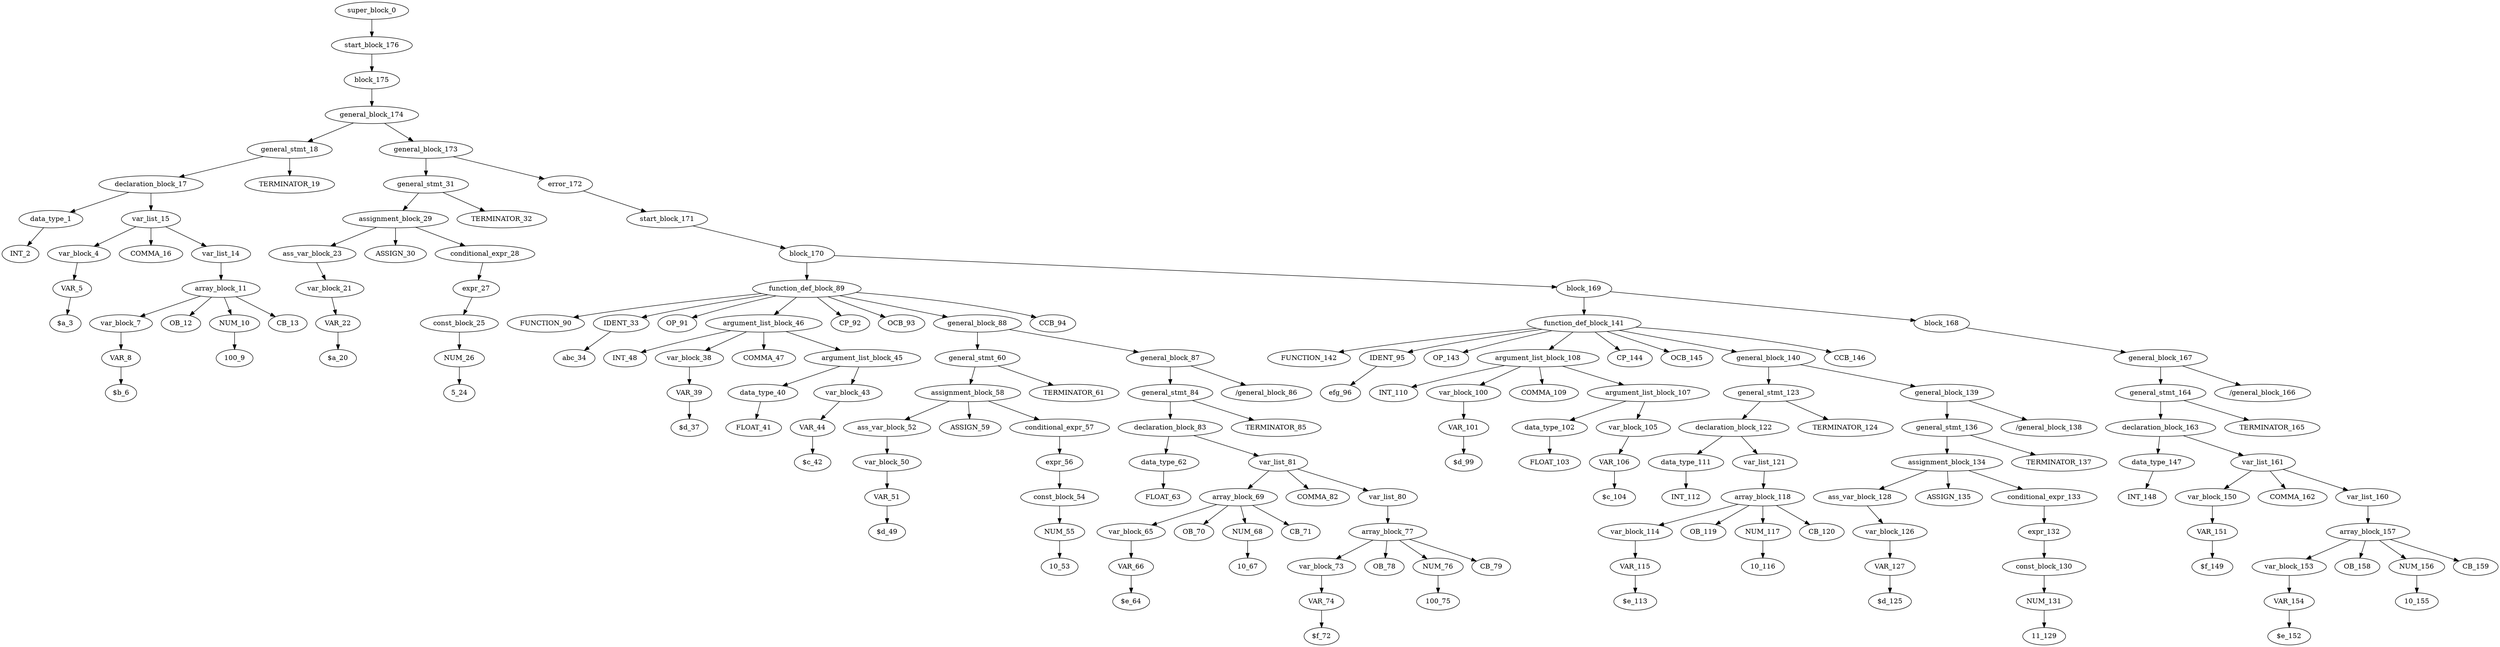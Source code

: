 digraph G {
	super_block_0 -> start_block_176 [key=0];
start_block_176 -> block_175 [key=1];
block_175 -> general_block_174 [key=2];
general_block_174 -> general_stmt_18 [key=3];
general_block_174 -> general_block_173 [key=22];
general_stmt_18 -> declaration_block_17 [key=4];
general_stmt_18 -> TERMINATOR_19 [key=21];
declaration_block_17 -> data_type_1 [key=5];
declaration_block_17 -> var_list_15 [key=7];
data_type_1 -> INT_2 [key=6];
var_list_15 -> var_block_4 [key=8];
var_list_15 -> COMMA_16 [key=11];
var_list_15 -> var_list_14 [key=12];
var_block_4 -> VAR_5 [key=9];
VAR_5 -> "$a_3" [key=10];
var_list_14 -> array_block_11 [key=13];
array_block_11 -> var_block_7 [key=14];
array_block_11 -> OB_12 [key=17];
array_block_11 -> NUM_10 [key=18];
array_block_11 -> CB_13 [key=20];
var_block_7 -> VAR_8 [key=15];
VAR_8 -> "$b_6" [key=16];
NUM_10 -> "100_9" [key=19];
general_block_173 -> general_stmt_31 [key=23];
general_block_173 -> error_172 [key=36];
general_stmt_31 -> assignment_block_29 [key=24];
general_stmt_31 -> TERMINATOR_32 [key=35];
assignment_block_29 -> ass_var_block_23 [key=25];
assignment_block_29 -> ASSIGN_30 [key=29];
assignment_block_29 -> conditional_expr_28 [key=30];
ass_var_block_23 -> var_block_21 [key=26];
var_block_21 -> VAR_22 [key=27];
VAR_22 -> "$a_20" [key=28];
conditional_expr_28 -> expr_27 [key=31];
expr_27 -> const_block_25 [key=32];
const_block_25 -> NUM_26 [key=33];
NUM_26 -> "5_24" [key=34];
error_172 -> start_block_171 [key=37];
start_block_171 -> block_170 [key=38];
block_170 -> function_def_block_89 [key=39];
block_170 -> block_169 [key=99];
function_def_block_89 -> FUNCTION_90 [key=40];
function_def_block_89 -> IDENT_33 [key=41];
function_def_block_89 -> OP_91 [key=43];
function_def_block_89 -> argument_list_block_46 [key=44];
function_def_block_89 -> CP_92 [key=56];
function_def_block_89 -> OCB_93 [key=57];
function_def_block_89 -> general_block_88 [key=58];
function_def_block_89 -> CCB_94 [key=98];
IDENT_33 -> abc_34 [key=42];
argument_list_block_46 -> INT_48 [key=45];
argument_list_block_46 -> var_block_38 [key=46];
argument_list_block_46 -> COMMA_47 [key=49];
argument_list_block_46 -> argument_list_block_45 [key=50];
var_block_38 -> VAR_39 [key=47];
VAR_39 -> "$d_37" [key=48];
argument_list_block_45 -> data_type_40 [key=51];
argument_list_block_45 -> var_block_43 [key=53];
data_type_40 -> FLOAT_41 [key=52];
var_block_43 -> VAR_44 [key=54];
VAR_44 -> "$c_42" [key=55];
general_block_88 -> general_stmt_60 [key=59];
general_block_88 -> general_block_87 [key=72];
general_stmt_60 -> assignment_block_58 [key=60];
general_stmt_60 -> TERMINATOR_61 [key=71];
assignment_block_58 -> ass_var_block_52 [key=61];
assignment_block_58 -> ASSIGN_59 [key=65];
assignment_block_58 -> conditional_expr_57 [key=66];
ass_var_block_52 -> var_block_50 [key=62];
var_block_50 -> VAR_51 [key=63];
VAR_51 -> "$d_49" [key=64];
conditional_expr_57 -> expr_56 [key=67];
expr_56 -> const_block_54 [key=68];
const_block_54 -> NUM_55 [key=69];
NUM_55 -> "10_53" [key=70];
general_block_87 -> general_stmt_84 [key=73];
general_block_87 -> "/general_block_86" [key=97];
general_stmt_84 -> declaration_block_83 [key=74];
general_stmt_84 -> TERMINATOR_85 [key=96];
declaration_block_83 -> data_type_62 [key=75];
declaration_block_83 -> var_list_81 [key=77];
data_type_62 -> FLOAT_63 [key=76];
var_list_81 -> array_block_69 [key=78];
var_list_81 -> COMMA_82 [key=86];
var_list_81 -> var_list_80 [key=87];
array_block_69 -> var_block_65 [key=79];
array_block_69 -> OB_70 [key=82];
array_block_69 -> NUM_68 [key=83];
array_block_69 -> CB_71 [key=85];
var_block_65 -> VAR_66 [key=80];
VAR_66 -> "$e_64" [key=81];
NUM_68 -> "10_67" [key=84];
var_list_80 -> array_block_77 [key=88];
array_block_77 -> var_block_73 [key=89];
array_block_77 -> OB_78 [key=92];
array_block_77 -> NUM_76 [key=93];
array_block_77 -> CB_79 [key=95];
var_block_73 -> VAR_74 [key=90];
VAR_74 -> "$f_72" [key=91];
NUM_76 -> "100_75" [key=94];
block_169 -> function_def_block_141 [key=100];
block_169 -> block_168 [key=150];
function_def_block_141 -> FUNCTION_142 [key=101];
function_def_block_141 -> IDENT_95 [key=102];
function_def_block_141 -> OP_143 [key=104];
function_def_block_141 -> argument_list_block_108 [key=105];
function_def_block_141 -> CP_144 [key=117];
function_def_block_141 -> OCB_145 [key=118];
function_def_block_141 -> general_block_140 [key=119];
function_def_block_141 -> CCB_146 [key=149];
IDENT_95 -> efg_96 [key=103];
argument_list_block_108 -> INT_110 [key=106];
argument_list_block_108 -> var_block_100 [key=107];
argument_list_block_108 -> COMMA_109 [key=110];
argument_list_block_108 -> argument_list_block_107 [key=111];
var_block_100 -> VAR_101 [key=108];
VAR_101 -> "$d_99" [key=109];
argument_list_block_107 -> data_type_102 [key=112];
argument_list_block_107 -> var_block_105 [key=114];
data_type_102 -> FLOAT_103 [key=113];
var_block_105 -> VAR_106 [key=115];
VAR_106 -> "$c_104" [key=116];
general_block_140 -> general_stmt_123 [key=120];
general_block_140 -> general_block_139 [key=134];
general_stmt_123 -> declaration_block_122 [key=121];
general_stmt_123 -> TERMINATOR_124 [key=133];
declaration_block_122 -> data_type_111 [key=122];
declaration_block_122 -> var_list_121 [key=124];
data_type_111 -> INT_112 [key=123];
var_list_121 -> array_block_118 [key=125];
array_block_118 -> var_block_114 [key=126];
array_block_118 -> OB_119 [key=129];
array_block_118 -> NUM_117 [key=130];
array_block_118 -> CB_120 [key=132];
var_block_114 -> VAR_115 [key=127];
VAR_115 -> "$e_113" [key=128];
NUM_117 -> "10_116" [key=131];
general_block_139 -> general_stmt_136 [key=135];
general_block_139 -> "/general_block_138" [key=148];
general_stmt_136 -> assignment_block_134 [key=136];
general_stmt_136 -> TERMINATOR_137 [key=147];
assignment_block_134 -> ass_var_block_128 [key=137];
assignment_block_134 -> ASSIGN_135 [key=141];
assignment_block_134 -> conditional_expr_133 [key=142];
ass_var_block_128 -> var_block_126 [key=138];
var_block_126 -> VAR_127 [key=139];
VAR_127 -> "$d_125" [key=140];
conditional_expr_133 -> expr_132 [key=143];
expr_132 -> const_block_130 [key=144];
const_block_130 -> NUM_131 [key=145];
NUM_131 -> "11_129" [key=146];
block_168 -> general_block_167 [key=151];
general_block_167 -> general_stmt_164 [key=152];
general_block_167 -> "/general_block_166" [key=171];
general_stmt_164 -> declaration_block_163 [key=153];
general_stmt_164 -> TERMINATOR_165 [key=170];
declaration_block_163 -> data_type_147 [key=154];
declaration_block_163 -> var_list_161 [key=156];
data_type_147 -> INT_148 [key=155];
var_list_161 -> var_block_150 [key=157];
var_list_161 -> COMMA_162 [key=160];
var_list_161 -> var_list_160 [key=161];
var_block_150 -> VAR_151 [key=158];
VAR_151 -> "$f_149" [key=159];
var_list_160 -> array_block_157 [key=162];
array_block_157 -> var_block_153 [key=163];
array_block_157 -> OB_158 [key=166];
array_block_157 -> NUM_156 [key=167];
array_block_157 -> CB_159 [key=169];
var_block_153 -> VAR_154 [key=164];
VAR_154 -> "$e_152" [key=165];
NUM_156 -> "10_155" [key=168];
}

